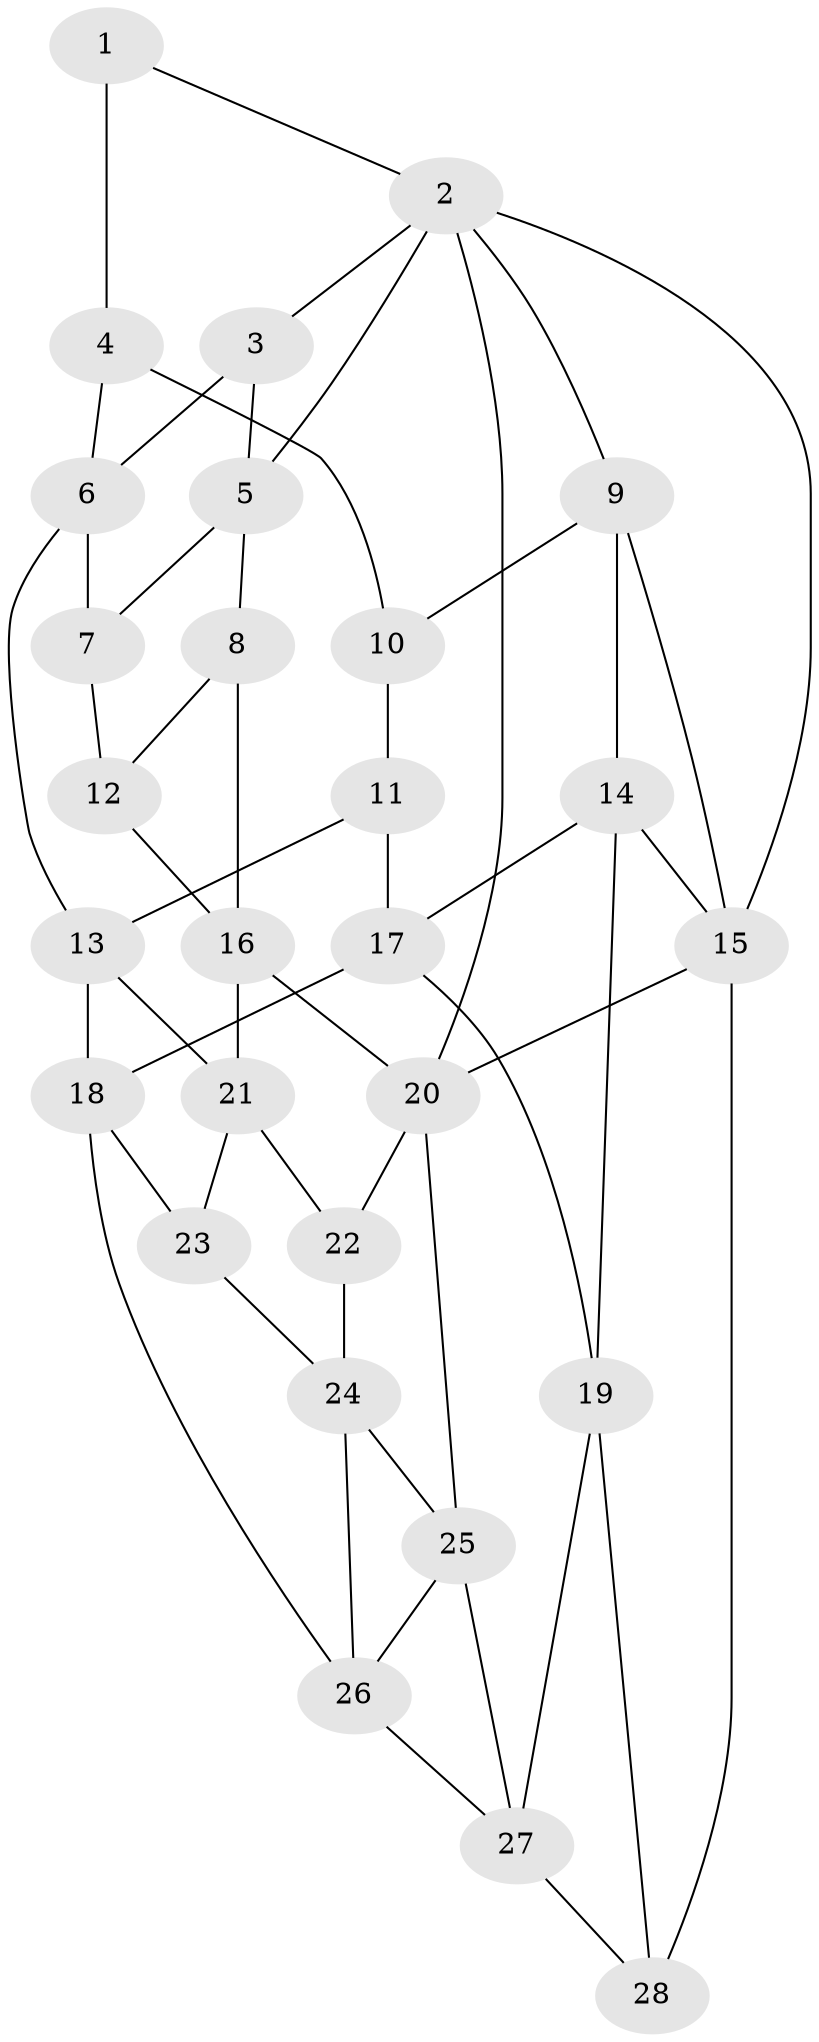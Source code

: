 // original degree distribution, {3: 0.038461538461538464, 4: 0.28846153846153844, 5: 0.4230769230769231, 6: 0.25}
// Generated by graph-tools (version 1.1) at 2025/27/03/09/25 03:27:06]
// undirected, 28 vertices, 52 edges
graph export_dot {
graph [start="1"]
  node [color=gray90,style=filled];
  1;
  2;
  3;
  4;
  5;
  6;
  7;
  8;
  9;
  10;
  11;
  12;
  13;
  14;
  15;
  16;
  17;
  18;
  19;
  20;
  21;
  22;
  23;
  24;
  25;
  26;
  27;
  28;
  1 -- 2 [weight=1.0];
  1 -- 4 [weight=2.0];
  2 -- 3 [weight=1.0];
  2 -- 5 [weight=1.0];
  2 -- 9 [weight=1.0];
  2 -- 15 [weight=1.0];
  2 -- 20 [weight=1.0];
  3 -- 5 [weight=1.0];
  3 -- 6 [weight=1.0];
  4 -- 6 [weight=1.0];
  4 -- 10 [weight=1.0];
  5 -- 7 [weight=1.0];
  5 -- 8 [weight=1.0];
  6 -- 7 [weight=1.0];
  6 -- 13 [weight=1.0];
  7 -- 12 [weight=2.0];
  8 -- 12 [weight=1.0];
  8 -- 16 [weight=1.0];
  9 -- 10 [weight=1.0];
  9 -- 14 [weight=1.0];
  9 -- 15 [weight=1.0];
  10 -- 11 [weight=2.0];
  11 -- 13 [weight=1.0];
  11 -- 17 [weight=1.0];
  12 -- 16 [weight=1.0];
  13 -- 18 [weight=1.0];
  13 -- 21 [weight=1.0];
  14 -- 15 [weight=1.0];
  14 -- 17 [weight=1.0];
  14 -- 19 [weight=1.0];
  15 -- 20 [weight=1.0];
  15 -- 28 [weight=1.0];
  16 -- 20 [weight=1.0];
  16 -- 21 [weight=1.0];
  17 -- 18 [weight=1.0];
  17 -- 19 [weight=1.0];
  18 -- 23 [weight=1.0];
  18 -- 26 [weight=1.0];
  19 -- 27 [weight=1.0];
  19 -- 28 [weight=1.0];
  20 -- 22 [weight=1.0];
  20 -- 25 [weight=1.0];
  21 -- 22 [weight=1.0];
  21 -- 23 [weight=1.0];
  22 -- 24 [weight=1.0];
  23 -- 24 [weight=1.0];
  24 -- 25 [weight=1.0];
  24 -- 26 [weight=1.0];
  25 -- 26 [weight=1.0];
  25 -- 27 [weight=1.0];
  26 -- 27 [weight=1.0];
  27 -- 28 [weight=1.0];
}

